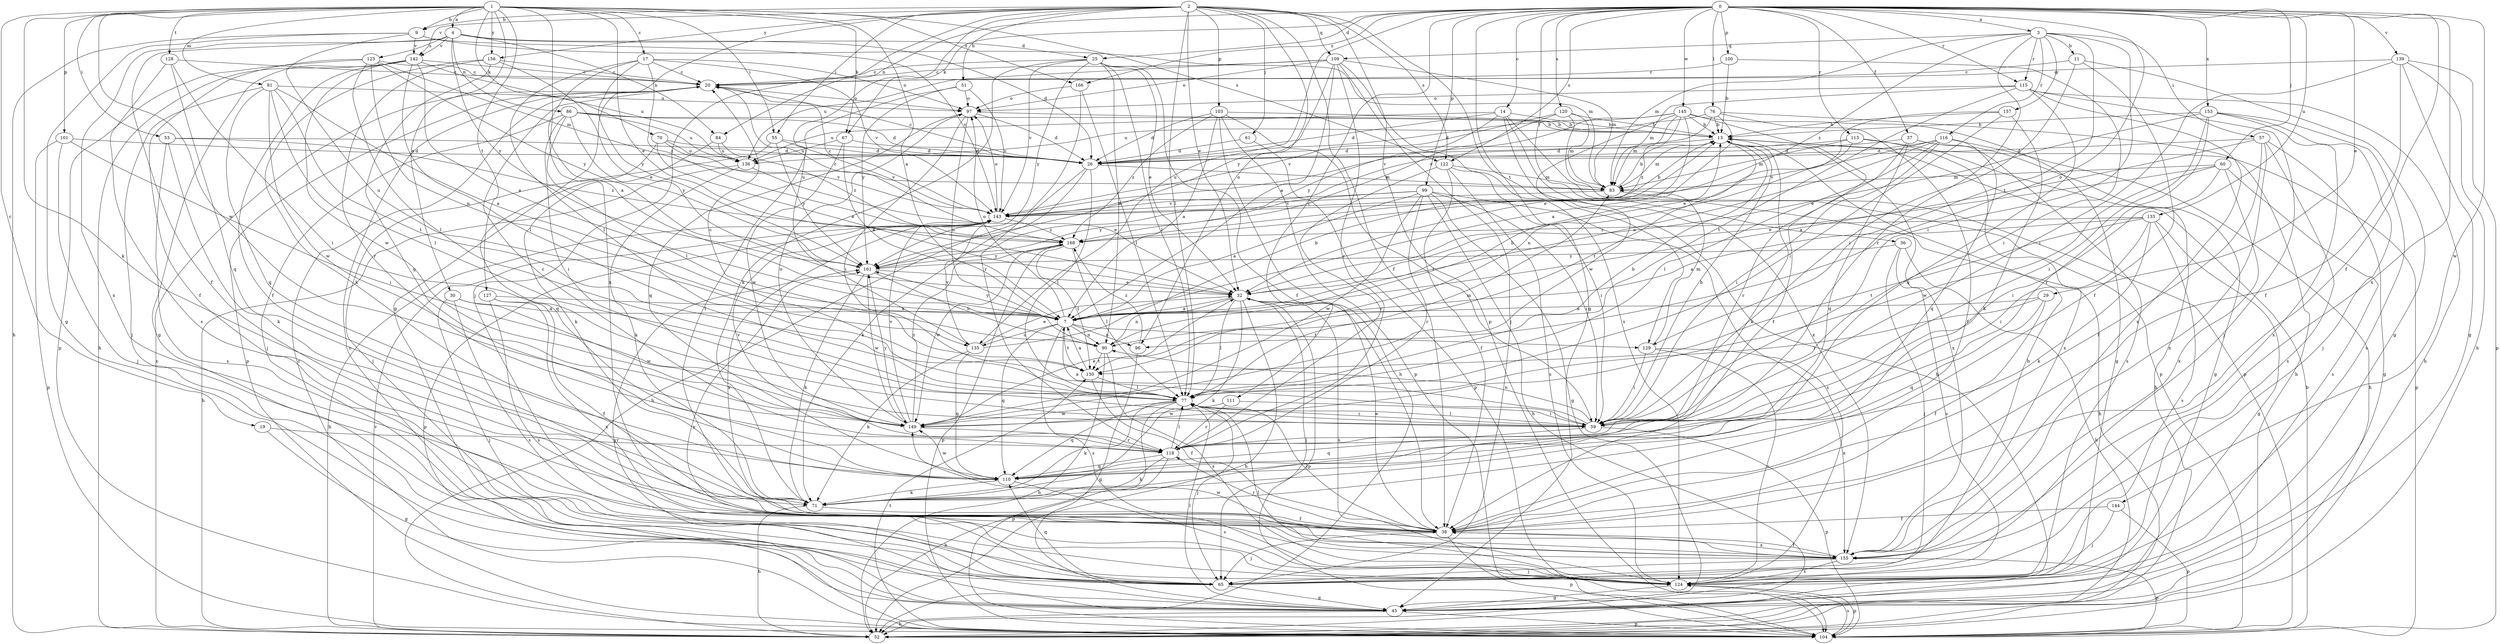 strict digraph  {
0;
1;
2;
3;
4;
7;
9;
11;
13;
14;
17;
19;
20;
25;
26;
29;
30;
32;
36;
37;
38;
45;
51;
52;
53;
55;
57;
59;
60;
61;
65;
67;
70;
71;
76;
77;
81;
83;
84;
86;
90;
96;
97;
99;
100;
101;
103;
104;
109;
110;
111;
113;
115;
116;
118;
120;
122;
123;
124;
127;
128;
129;
130;
133;
135;
136;
139;
142;
143;
144;
145;
149;
153;
155;
156;
157;
161;
166;
168;
0 -> 3  [label=a];
0 -> 14  [label=c];
0 -> 25  [label=d];
0 -> 29  [label=e];
0 -> 36  [label=f];
0 -> 37  [label=f];
0 -> 38  [label=f];
0 -> 45  [label=g];
0 -> 60  [label=j];
0 -> 67  [label=k];
0 -> 76  [label=l];
0 -> 84  [label=n];
0 -> 96  [label=o];
0 -> 99  [label=p];
0 -> 100  [label=p];
0 -> 111  [label=r];
0 -> 113  [label=r];
0 -> 115  [label=r];
0 -> 120  [label=s];
0 -> 122  [label=s];
0 -> 133  [label=u];
0 -> 135  [label=u];
0 -> 139  [label=v];
0 -> 144  [label=w];
0 -> 145  [label=w];
0 -> 153  [label=x];
0 -> 155  [label=x];
0 -> 166  [label=z];
1 -> 4  [label=a];
1 -> 7  [label=a];
1 -> 9  [label=b];
1 -> 17  [label=c];
1 -> 19  [label=c];
1 -> 30  [label=e];
1 -> 32  [label=e];
1 -> 53  [label=i];
1 -> 55  [label=i];
1 -> 67  [label=k];
1 -> 70  [label=k];
1 -> 71  [label=k];
1 -> 81  [label=m];
1 -> 101  [label=p];
1 -> 122  [label=s];
1 -> 127  [label=t];
1 -> 128  [label=t];
1 -> 149  [label=w];
1 -> 155  [label=x];
1 -> 156  [label=y];
1 -> 166  [label=z];
2 -> 9  [label=b];
2 -> 32  [label=e];
2 -> 38  [label=f];
2 -> 45  [label=g];
2 -> 51  [label=h];
2 -> 55  [label=i];
2 -> 61  [label=j];
2 -> 65  [label=j];
2 -> 77  [label=l];
2 -> 96  [label=o];
2 -> 103  [label=p];
2 -> 104  [label=p];
2 -> 109  [label=q];
2 -> 122  [label=s];
2 -> 129  [label=t];
2 -> 135  [label=u];
2 -> 142  [label=v];
2 -> 156  [label=y];
3 -> 11  [label=b];
3 -> 57  [label=i];
3 -> 59  [label=i];
3 -> 83  [label=m];
3 -> 109  [label=q];
3 -> 115  [label=r];
3 -> 116  [label=r];
3 -> 118  [label=r];
3 -> 129  [label=t];
3 -> 157  [label=y];
3 -> 168  [label=z];
4 -> 25  [label=d];
4 -> 26  [label=d];
4 -> 38  [label=f];
4 -> 84  [label=n];
4 -> 86  [label=n];
4 -> 123  [label=s];
4 -> 142  [label=v];
4 -> 155  [label=x];
4 -> 161  [label=y];
7 -> 90  [label=n];
7 -> 96  [label=o];
7 -> 97  [label=o];
7 -> 110  [label=q];
7 -> 124  [label=s];
7 -> 129  [label=t];
7 -> 130  [label=t];
7 -> 135  [label=u];
7 -> 161  [label=y];
9 -> 45  [label=g];
9 -> 52  [label=h];
9 -> 83  [label=m];
9 -> 135  [label=u];
9 -> 142  [label=v];
9 -> 143  [label=v];
11 -> 20  [label=c];
11 -> 38  [label=f];
11 -> 45  [label=g];
11 -> 59  [label=i];
13 -> 26  [label=d];
13 -> 71  [label=k];
13 -> 83  [label=m];
13 -> 104  [label=p];
13 -> 130  [label=t];
13 -> 155  [label=x];
14 -> 13  [label=b];
14 -> 26  [label=d];
14 -> 52  [label=h];
14 -> 104  [label=p];
14 -> 136  [label=u];
14 -> 155  [label=x];
14 -> 161  [label=y];
17 -> 7  [label=a];
17 -> 20  [label=c];
17 -> 77  [label=l];
17 -> 97  [label=o];
17 -> 143  [label=v];
17 -> 161  [label=y];
17 -> 168  [label=z];
19 -> 45  [label=g];
19 -> 118  [label=r];
20 -> 97  [label=o];
20 -> 104  [label=p];
25 -> 20  [label=c];
25 -> 32  [label=e];
25 -> 38  [label=f];
25 -> 71  [label=k];
25 -> 77  [label=l];
25 -> 90  [label=n];
25 -> 143  [label=v];
25 -> 161  [label=y];
26 -> 20  [label=c];
26 -> 52  [label=h];
26 -> 71  [label=k];
26 -> 77  [label=l];
26 -> 83  [label=m];
29 -> 7  [label=a];
29 -> 38  [label=f];
29 -> 77  [label=l];
29 -> 110  [label=q];
30 -> 7  [label=a];
30 -> 65  [label=j];
30 -> 124  [label=s];
30 -> 149  [label=w];
32 -> 7  [label=a];
32 -> 52  [label=h];
32 -> 65  [label=j];
32 -> 71  [label=k];
32 -> 77  [label=l];
32 -> 90  [label=n];
32 -> 104  [label=p];
32 -> 124  [label=s];
36 -> 52  [label=h];
36 -> 65  [label=j];
36 -> 124  [label=s];
36 -> 161  [label=y];
37 -> 26  [label=d];
37 -> 45  [label=g];
37 -> 110  [label=q];
37 -> 118  [label=r];
37 -> 124  [label=s];
38 -> 32  [label=e];
38 -> 65  [label=j];
38 -> 77  [label=l];
38 -> 104  [label=p];
38 -> 118  [label=r];
38 -> 155  [label=x];
45 -> 20  [label=c];
45 -> 52  [label=h];
45 -> 77  [label=l];
45 -> 104  [label=p];
45 -> 161  [label=y];
51 -> 38  [label=f];
51 -> 97  [label=o];
51 -> 143  [label=v];
51 -> 161  [label=y];
52 -> 20  [label=c];
52 -> 143  [label=v];
53 -> 26  [label=d];
53 -> 71  [label=k];
53 -> 124  [label=s];
53 -> 168  [label=z];
55 -> 26  [label=d];
55 -> 65  [label=j];
55 -> 143  [label=v];
55 -> 161  [label=y];
57 -> 7  [label=a];
57 -> 26  [label=d];
57 -> 38  [label=f];
57 -> 45  [label=g];
57 -> 124  [label=s];
57 -> 155  [label=x];
59 -> 7  [label=a];
59 -> 13  [label=b];
59 -> 77  [label=l];
59 -> 90  [label=n];
59 -> 104  [label=p];
59 -> 110  [label=q];
60 -> 32  [label=e];
60 -> 59  [label=i];
60 -> 83  [label=m];
60 -> 124  [label=s];
60 -> 149  [label=w];
60 -> 155  [label=x];
61 -> 26  [label=d];
61 -> 104  [label=p];
65 -> 13  [label=b];
65 -> 45  [label=g];
65 -> 110  [label=q];
65 -> 161  [label=y];
67 -> 7  [label=a];
67 -> 26  [label=d];
67 -> 136  [label=u];
67 -> 149  [label=w];
70 -> 26  [label=d];
70 -> 32  [label=e];
70 -> 110  [label=q];
70 -> 136  [label=u];
70 -> 143  [label=v];
71 -> 38  [label=f];
71 -> 52  [label=h];
76 -> 7  [label=a];
76 -> 13  [label=b];
76 -> 38  [label=f];
76 -> 52  [label=h];
76 -> 136  [label=u];
76 -> 143  [label=v];
77 -> 13  [label=b];
77 -> 59  [label=i];
77 -> 65  [label=j];
77 -> 71  [label=k];
77 -> 83  [label=m];
77 -> 104  [label=p];
77 -> 110  [label=q];
77 -> 149  [label=w];
81 -> 7  [label=a];
81 -> 65  [label=j];
81 -> 77  [label=l];
81 -> 97  [label=o];
81 -> 110  [label=q];
81 -> 130  [label=t];
81 -> 149  [label=w];
83 -> 13  [label=b];
83 -> 52  [label=h];
83 -> 143  [label=v];
84 -> 71  [label=k];
84 -> 136  [label=u];
84 -> 168  [label=z];
86 -> 13  [label=b];
86 -> 26  [label=d];
86 -> 59  [label=i];
86 -> 65  [label=j];
86 -> 77  [label=l];
86 -> 136  [label=u];
86 -> 161  [label=y];
90 -> 13  [label=b];
90 -> 52  [label=h];
90 -> 124  [label=s];
90 -> 130  [label=t];
96 -> 45  [label=g];
96 -> 168  [label=z];
97 -> 13  [label=b];
97 -> 26  [label=d];
97 -> 59  [label=i];
97 -> 90  [label=n];
97 -> 110  [label=q];
99 -> 7  [label=a];
99 -> 45  [label=g];
99 -> 52  [label=h];
99 -> 59  [label=i];
99 -> 118  [label=r];
99 -> 124  [label=s];
99 -> 143  [label=v];
99 -> 149  [label=w];
99 -> 161  [label=y];
100 -> 13  [label=b];
100 -> 20  [label=c];
100 -> 59  [label=i];
101 -> 26  [label=d];
101 -> 59  [label=i];
101 -> 65  [label=j];
101 -> 104  [label=p];
103 -> 7  [label=a];
103 -> 13  [label=b];
103 -> 26  [label=d];
103 -> 52  [label=h];
103 -> 59  [label=i];
103 -> 104  [label=p];
103 -> 168  [label=z];
104 -> 13  [label=b];
104 -> 20  [label=c];
104 -> 124  [label=s];
104 -> 130  [label=t];
109 -> 7  [label=a];
109 -> 20  [label=c];
109 -> 65  [label=j];
109 -> 83  [label=m];
109 -> 97  [label=o];
109 -> 118  [label=r];
109 -> 124  [label=s];
109 -> 136  [label=u];
109 -> 161  [label=y];
110 -> 71  [label=k];
110 -> 124  [label=s];
110 -> 149  [label=w];
111 -> 59  [label=i];
111 -> 118  [label=r];
111 -> 149  [label=w];
113 -> 26  [label=d];
113 -> 52  [label=h];
113 -> 83  [label=m];
113 -> 90  [label=n];
113 -> 155  [label=x];
115 -> 52  [label=h];
115 -> 65  [label=j];
115 -> 83  [label=m];
115 -> 97  [label=o];
115 -> 110  [label=q];
115 -> 130  [label=t];
115 -> 155  [label=x];
116 -> 7  [label=a];
116 -> 26  [label=d];
116 -> 52  [label=h];
116 -> 59  [label=i];
116 -> 77  [label=l];
116 -> 110  [label=q];
116 -> 143  [label=v];
118 -> 20  [label=c];
118 -> 52  [label=h];
118 -> 71  [label=k];
118 -> 77  [label=l];
118 -> 110  [label=q];
118 -> 143  [label=v];
120 -> 13  [label=b];
120 -> 83  [label=m];
120 -> 104  [label=p];
120 -> 143  [label=v];
120 -> 168  [label=z];
122 -> 38  [label=f];
122 -> 59  [label=i];
122 -> 83  [label=m];
122 -> 118  [label=r];
122 -> 124  [label=s];
123 -> 20  [label=c];
123 -> 38  [label=f];
123 -> 77  [label=l];
123 -> 83  [label=m];
123 -> 90  [label=n];
123 -> 104  [label=p];
123 -> 161  [label=y];
124 -> 45  [label=g];
124 -> 77  [label=l];
124 -> 104  [label=p];
127 -> 7  [label=a];
127 -> 38  [label=f];
127 -> 124  [label=s];
127 -> 155  [label=x];
128 -> 20  [label=c];
128 -> 59  [label=i];
128 -> 110  [label=q];
128 -> 124  [label=s];
129 -> 59  [label=i];
129 -> 83  [label=m];
129 -> 124  [label=s];
129 -> 155  [label=x];
130 -> 7  [label=a];
130 -> 20  [label=c];
130 -> 38  [label=f];
130 -> 77  [label=l];
133 -> 7  [label=a];
133 -> 45  [label=g];
133 -> 59  [label=i];
133 -> 71  [label=k];
133 -> 124  [label=s];
133 -> 130  [label=t];
133 -> 168  [label=z];
135 -> 13  [label=b];
135 -> 32  [label=e];
135 -> 71  [label=k];
135 -> 110  [label=q];
135 -> 143  [label=v];
136 -> 32  [label=e];
136 -> 52  [label=h];
136 -> 71  [label=k];
139 -> 20  [label=c];
139 -> 38  [label=f];
139 -> 45  [label=g];
139 -> 52  [label=h];
139 -> 59  [label=i];
139 -> 104  [label=p];
142 -> 7  [label=a];
142 -> 20  [label=c];
142 -> 38  [label=f];
142 -> 45  [label=g];
142 -> 52  [label=h];
142 -> 77  [label=l];
142 -> 136  [label=u];
142 -> 149  [label=w];
143 -> 13  [label=b];
143 -> 20  [label=c];
143 -> 52  [label=h];
143 -> 97  [label=o];
143 -> 104  [label=p];
143 -> 155  [label=x];
143 -> 168  [label=z];
144 -> 38  [label=f];
144 -> 65  [label=j];
144 -> 104  [label=p];
145 -> 13  [label=b];
145 -> 26  [label=d];
145 -> 32  [label=e];
145 -> 38  [label=f];
145 -> 45  [label=g];
145 -> 83  [label=m];
145 -> 143  [label=v];
145 -> 149  [label=w];
145 -> 168  [label=z];
149 -> 32  [label=e];
149 -> 97  [label=o];
149 -> 118  [label=r];
149 -> 143  [label=v];
149 -> 161  [label=y];
149 -> 168  [label=z];
153 -> 13  [label=b];
153 -> 32  [label=e];
153 -> 59  [label=i];
153 -> 65  [label=j];
153 -> 118  [label=r];
153 -> 124  [label=s];
153 -> 155  [label=x];
155 -> 38  [label=f];
155 -> 65  [label=j];
155 -> 104  [label=p];
155 -> 124  [label=s];
155 -> 149  [label=w];
156 -> 20  [label=c];
156 -> 32  [label=e];
156 -> 71  [label=k];
156 -> 110  [label=q];
156 -> 118  [label=r];
157 -> 13  [label=b];
157 -> 32  [label=e];
157 -> 71  [label=k];
157 -> 77  [label=l];
161 -> 32  [label=e];
161 -> 71  [label=k];
161 -> 90  [label=n];
161 -> 149  [label=w];
166 -> 77  [label=l];
166 -> 97  [label=o];
166 -> 118  [label=r];
168 -> 20  [label=c];
168 -> 77  [label=l];
168 -> 104  [label=p];
168 -> 130  [label=t];
168 -> 149  [label=w];
168 -> 161  [label=y];
}
